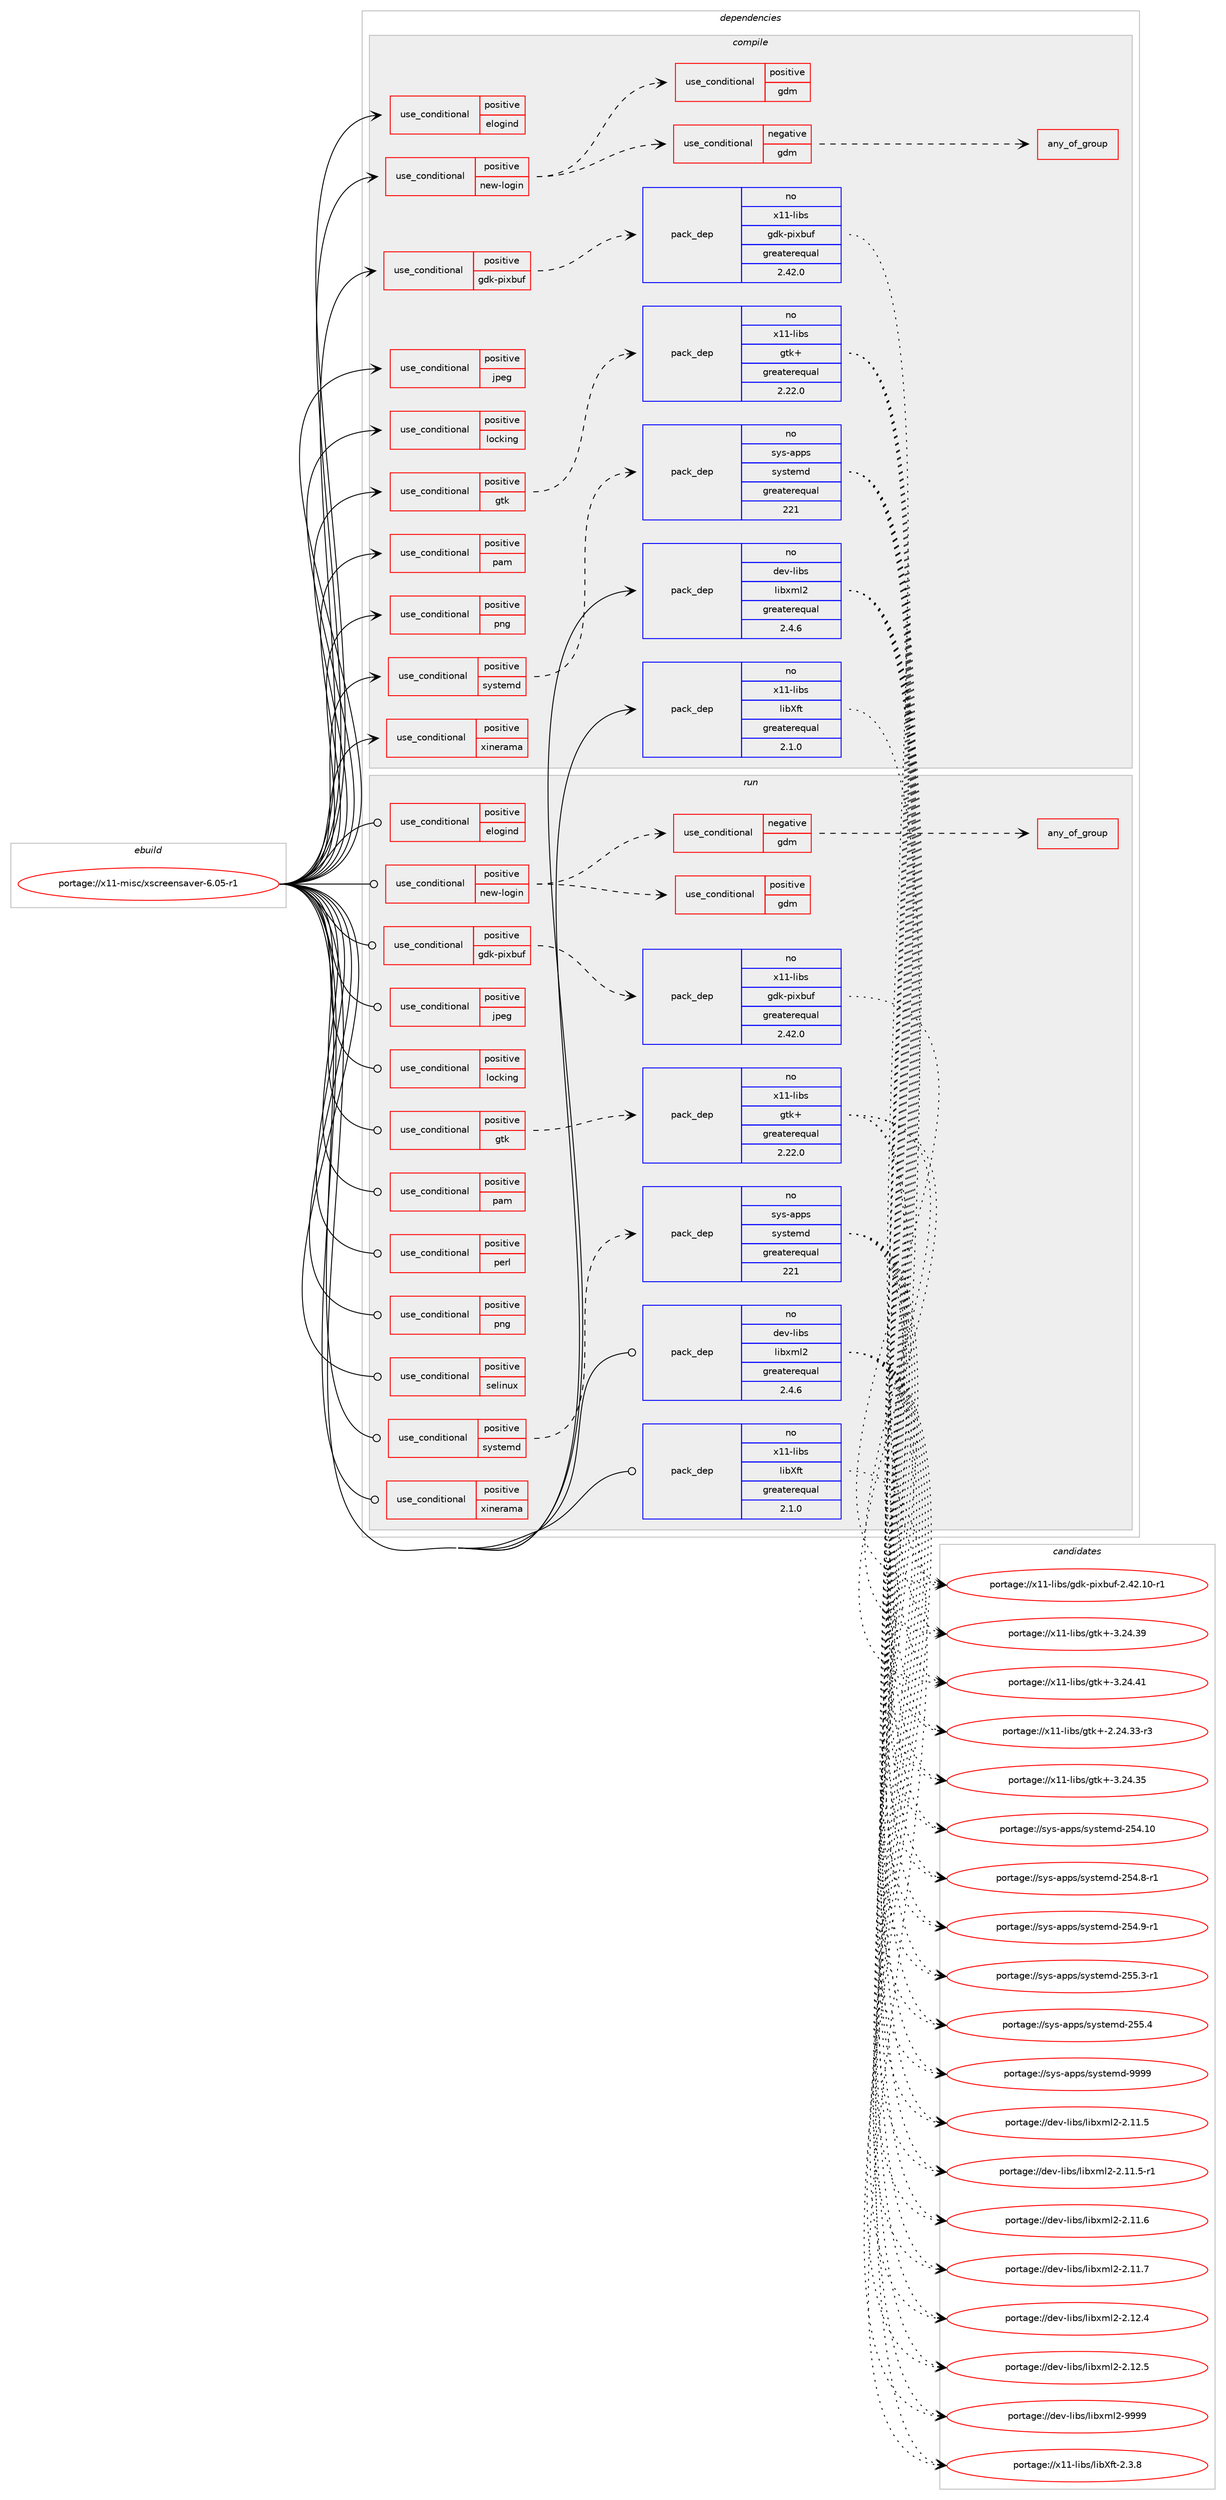digraph prolog {

# *************
# Graph options
# *************

newrank=true;
concentrate=true;
compound=true;
graph [rankdir=LR,fontname=Helvetica,fontsize=10,ranksep=1.5];#, ranksep=2.5, nodesep=0.2];
edge  [arrowhead=vee];
node  [fontname=Helvetica,fontsize=10];

# **********
# The ebuild
# **********

subgraph cluster_leftcol {
color=gray;
rank=same;
label=<<i>ebuild</i>>;
id [label="portage://x11-misc/xscreensaver-6.05-r1", color=red, width=4, href="../x11-misc/xscreensaver-6.05-r1.svg"];
}

# ****************
# The dependencies
# ****************

subgraph cluster_midcol {
color=gray;
label=<<i>dependencies</i>>;
subgraph cluster_compile {
fillcolor="#eeeeee";
style=filled;
label=<<i>compile</i>>;
subgraph cond15877 {
dependency23548 [label=<<TABLE BORDER="0" CELLBORDER="1" CELLSPACING="0" CELLPADDING="4"><TR><TD ROWSPAN="3" CELLPADDING="10">use_conditional</TD></TR><TR><TD>positive</TD></TR><TR><TD>elogind</TD></TR></TABLE>>, shape=none, color=red];
# *** BEGIN UNKNOWN DEPENDENCY TYPE (TODO) ***
# dependency23548 -> package_dependency(portage://x11-misc/xscreensaver-6.05-r1,install,no,sys-auth,elogind,none,[,,],[],[])
# *** END UNKNOWN DEPENDENCY TYPE (TODO) ***

}
id:e -> dependency23548:w [weight=20,style="solid",arrowhead="vee"];
subgraph cond15878 {
dependency23549 [label=<<TABLE BORDER="0" CELLBORDER="1" CELLSPACING="0" CELLPADDING="4"><TR><TD ROWSPAN="3" CELLPADDING="10">use_conditional</TD></TR><TR><TD>positive</TD></TR><TR><TD>gdk-pixbuf</TD></TR></TABLE>>, shape=none, color=red];
# *** BEGIN UNKNOWN DEPENDENCY TYPE (TODO) ***
# dependency23549 -> package_dependency(portage://x11-misc/xscreensaver-6.05-r1,install,no,x11-libs,gdk-pixbuf-xlib,none,[,,],[],[])
# *** END UNKNOWN DEPENDENCY TYPE (TODO) ***

subgraph pack7397 {
dependency23550 [label=<<TABLE BORDER="0" CELLBORDER="1" CELLSPACING="0" CELLPADDING="4" WIDTH="220"><TR><TD ROWSPAN="6" CELLPADDING="30">pack_dep</TD></TR><TR><TD WIDTH="110">no</TD></TR><TR><TD>x11-libs</TD></TR><TR><TD>gdk-pixbuf</TD></TR><TR><TD>greaterequal</TD></TR><TR><TD>2.42.0</TD></TR></TABLE>>, shape=none, color=blue];
}
dependency23549:e -> dependency23550:w [weight=20,style="dashed",arrowhead="vee"];
}
id:e -> dependency23549:w [weight=20,style="solid",arrowhead="vee"];
subgraph cond15879 {
dependency23551 [label=<<TABLE BORDER="0" CELLBORDER="1" CELLSPACING="0" CELLPADDING="4"><TR><TD ROWSPAN="3" CELLPADDING="10">use_conditional</TD></TR><TR><TD>positive</TD></TR><TR><TD>gtk</TD></TR></TABLE>>, shape=none, color=red];
subgraph pack7398 {
dependency23552 [label=<<TABLE BORDER="0" CELLBORDER="1" CELLSPACING="0" CELLPADDING="4" WIDTH="220"><TR><TD ROWSPAN="6" CELLPADDING="30">pack_dep</TD></TR><TR><TD WIDTH="110">no</TD></TR><TR><TD>x11-libs</TD></TR><TR><TD>gtk+</TD></TR><TR><TD>greaterequal</TD></TR><TR><TD>2.22.0</TD></TR></TABLE>>, shape=none, color=blue];
}
dependency23551:e -> dependency23552:w [weight=20,style="dashed",arrowhead="vee"];
}
id:e -> dependency23551:w [weight=20,style="solid",arrowhead="vee"];
subgraph cond15880 {
dependency23553 [label=<<TABLE BORDER="0" CELLBORDER="1" CELLSPACING="0" CELLPADDING="4"><TR><TD ROWSPAN="3" CELLPADDING="10">use_conditional</TD></TR><TR><TD>positive</TD></TR><TR><TD>jpeg</TD></TR></TABLE>>, shape=none, color=red];
# *** BEGIN UNKNOWN DEPENDENCY TYPE (TODO) ***
# dependency23553 -> package_dependency(portage://x11-misc/xscreensaver-6.05-r1,install,no,media-libs,libjpeg-turbo,none,[,,],any_same_slot,[])
# *** END UNKNOWN DEPENDENCY TYPE (TODO) ***

}
id:e -> dependency23553:w [weight=20,style="solid",arrowhead="vee"];
subgraph cond15881 {
dependency23554 [label=<<TABLE BORDER="0" CELLBORDER="1" CELLSPACING="0" CELLPADDING="4"><TR><TD ROWSPAN="3" CELLPADDING="10">use_conditional</TD></TR><TR><TD>positive</TD></TR><TR><TD>locking</TD></TR></TABLE>>, shape=none, color=red];
# *** BEGIN UNKNOWN DEPENDENCY TYPE (TODO) ***
# dependency23554 -> package_dependency(portage://x11-misc/xscreensaver-6.05-r1,install,no,virtual,libcrypt,none,[,,],any_same_slot,[])
# *** END UNKNOWN DEPENDENCY TYPE (TODO) ***

}
id:e -> dependency23554:w [weight=20,style="solid",arrowhead="vee"];
subgraph cond15882 {
dependency23555 [label=<<TABLE BORDER="0" CELLBORDER="1" CELLSPACING="0" CELLPADDING="4"><TR><TD ROWSPAN="3" CELLPADDING="10">use_conditional</TD></TR><TR><TD>positive</TD></TR><TR><TD>new-login</TD></TR></TABLE>>, shape=none, color=red];
subgraph cond15883 {
dependency23556 [label=<<TABLE BORDER="0" CELLBORDER="1" CELLSPACING="0" CELLPADDING="4"><TR><TD ROWSPAN="3" CELLPADDING="10">use_conditional</TD></TR><TR><TD>positive</TD></TR><TR><TD>gdm</TD></TR></TABLE>>, shape=none, color=red];
# *** BEGIN UNKNOWN DEPENDENCY TYPE (TODO) ***
# dependency23556 -> package_dependency(portage://x11-misc/xscreensaver-6.05-r1,install,no,gnome-base,gdm,none,[,,],[],[])
# *** END UNKNOWN DEPENDENCY TYPE (TODO) ***

}
dependency23555:e -> dependency23556:w [weight=20,style="dashed",arrowhead="vee"];
subgraph cond15884 {
dependency23557 [label=<<TABLE BORDER="0" CELLBORDER="1" CELLSPACING="0" CELLPADDING="4"><TR><TD ROWSPAN="3" CELLPADDING="10">use_conditional</TD></TR><TR><TD>negative</TD></TR><TR><TD>gdm</TD></TR></TABLE>>, shape=none, color=red];
subgraph any262 {
dependency23558 [label=<<TABLE BORDER="0" CELLBORDER="1" CELLSPACING="0" CELLPADDING="4"><TR><TD CELLPADDING="10">any_of_group</TD></TR></TABLE>>, shape=none, color=red];# *** BEGIN UNKNOWN DEPENDENCY TYPE (TODO) ***
# dependency23558 -> package_dependency(portage://x11-misc/xscreensaver-6.05-r1,install,no,x11-misc,lightdm,none,[,,],[],[])
# *** END UNKNOWN DEPENDENCY TYPE (TODO) ***

# *** BEGIN UNKNOWN DEPENDENCY TYPE (TODO) ***
# dependency23558 -> package_dependency(portage://x11-misc/xscreensaver-6.05-r1,install,no,lxde-base,lxdm,none,[,,],[],[])
# *** END UNKNOWN DEPENDENCY TYPE (TODO) ***

}
dependency23557:e -> dependency23558:w [weight=20,style="dashed",arrowhead="vee"];
}
dependency23555:e -> dependency23557:w [weight=20,style="dashed",arrowhead="vee"];
}
id:e -> dependency23555:w [weight=20,style="solid",arrowhead="vee"];
subgraph cond15885 {
dependency23559 [label=<<TABLE BORDER="0" CELLBORDER="1" CELLSPACING="0" CELLPADDING="4"><TR><TD ROWSPAN="3" CELLPADDING="10">use_conditional</TD></TR><TR><TD>positive</TD></TR><TR><TD>pam</TD></TR></TABLE>>, shape=none, color=red];
# *** BEGIN UNKNOWN DEPENDENCY TYPE (TODO) ***
# dependency23559 -> package_dependency(portage://x11-misc/xscreensaver-6.05-r1,install,no,sys-libs,pam,none,[,,],[],[])
# *** END UNKNOWN DEPENDENCY TYPE (TODO) ***

}
id:e -> dependency23559:w [weight=20,style="solid",arrowhead="vee"];
subgraph cond15886 {
dependency23560 [label=<<TABLE BORDER="0" CELLBORDER="1" CELLSPACING="0" CELLPADDING="4"><TR><TD ROWSPAN="3" CELLPADDING="10">use_conditional</TD></TR><TR><TD>positive</TD></TR><TR><TD>png</TD></TR></TABLE>>, shape=none, color=red];
# *** BEGIN UNKNOWN DEPENDENCY TYPE (TODO) ***
# dependency23560 -> package_dependency(portage://x11-misc/xscreensaver-6.05-r1,install,no,media-libs,libpng,none,[,,],any_same_slot,[])
# *** END UNKNOWN DEPENDENCY TYPE (TODO) ***

}
id:e -> dependency23560:w [weight=20,style="solid",arrowhead="vee"];
subgraph cond15887 {
dependency23561 [label=<<TABLE BORDER="0" CELLBORDER="1" CELLSPACING="0" CELLPADDING="4"><TR><TD ROWSPAN="3" CELLPADDING="10">use_conditional</TD></TR><TR><TD>positive</TD></TR><TR><TD>systemd</TD></TR></TABLE>>, shape=none, color=red];
subgraph pack7399 {
dependency23562 [label=<<TABLE BORDER="0" CELLBORDER="1" CELLSPACING="0" CELLPADDING="4" WIDTH="220"><TR><TD ROWSPAN="6" CELLPADDING="30">pack_dep</TD></TR><TR><TD WIDTH="110">no</TD></TR><TR><TD>sys-apps</TD></TR><TR><TD>systemd</TD></TR><TR><TD>greaterequal</TD></TR><TR><TD>221</TD></TR></TABLE>>, shape=none, color=blue];
}
dependency23561:e -> dependency23562:w [weight=20,style="dashed",arrowhead="vee"];
}
id:e -> dependency23561:w [weight=20,style="solid",arrowhead="vee"];
subgraph cond15888 {
dependency23563 [label=<<TABLE BORDER="0" CELLBORDER="1" CELLSPACING="0" CELLPADDING="4"><TR><TD ROWSPAN="3" CELLPADDING="10">use_conditional</TD></TR><TR><TD>positive</TD></TR><TR><TD>xinerama</TD></TR></TABLE>>, shape=none, color=red];
# *** BEGIN UNKNOWN DEPENDENCY TYPE (TODO) ***
# dependency23563 -> package_dependency(portage://x11-misc/xscreensaver-6.05-r1,install,no,x11-libs,libXinerama,none,[,,],[],[])
# *** END UNKNOWN DEPENDENCY TYPE (TODO) ***

}
id:e -> dependency23563:w [weight=20,style="solid",arrowhead="vee"];
subgraph pack7400 {
dependency23564 [label=<<TABLE BORDER="0" CELLBORDER="1" CELLSPACING="0" CELLPADDING="4" WIDTH="220"><TR><TD ROWSPAN="6" CELLPADDING="30">pack_dep</TD></TR><TR><TD WIDTH="110">no</TD></TR><TR><TD>dev-libs</TD></TR><TR><TD>libxml2</TD></TR><TR><TD>greaterequal</TD></TR><TR><TD>2.4.6</TD></TR></TABLE>>, shape=none, color=blue];
}
id:e -> dependency23564:w [weight=20,style="solid",arrowhead="vee"];
# *** BEGIN UNKNOWN DEPENDENCY TYPE (TODO) ***
# id -> package_dependency(portage://x11-misc/xscreensaver-6.05-r1,install,no,virtual,glu,none,[,,],[],[])
# *** END UNKNOWN DEPENDENCY TYPE (TODO) ***

# *** BEGIN UNKNOWN DEPENDENCY TYPE (TODO) ***
# id -> package_dependency(portage://x11-misc/xscreensaver-6.05-r1,install,no,virtual,opengl,none,[,,],[],[])
# *** END UNKNOWN DEPENDENCY TYPE (TODO) ***

# *** BEGIN UNKNOWN DEPENDENCY TYPE (TODO) ***
# id -> package_dependency(portage://x11-misc/xscreensaver-6.05-r1,install,no,x11-apps,appres,none,[,,],[],[])
# *** END UNKNOWN DEPENDENCY TYPE (TODO) ***

# *** BEGIN UNKNOWN DEPENDENCY TYPE (TODO) ***
# id -> package_dependency(portage://x11-misc/xscreensaver-6.05-r1,install,no,x11-apps,xwininfo,none,[,,],[],[])
# *** END UNKNOWN DEPENDENCY TYPE (TODO) ***

# *** BEGIN UNKNOWN DEPENDENCY TYPE (TODO) ***
# id -> package_dependency(portage://x11-misc/xscreensaver-6.05-r1,install,no,x11-base,xorg-proto,none,[,,],[],[])
# *** END UNKNOWN DEPENDENCY TYPE (TODO) ***

# *** BEGIN UNKNOWN DEPENDENCY TYPE (TODO) ***
# id -> package_dependency(portage://x11-misc/xscreensaver-6.05-r1,install,no,x11-libs,libX11,none,[,,],[],[])
# *** END UNKNOWN DEPENDENCY TYPE (TODO) ***

# *** BEGIN UNKNOWN DEPENDENCY TYPE (TODO) ***
# id -> package_dependency(portage://x11-misc/xscreensaver-6.05-r1,install,no,x11-libs,libXext,none,[,,],[],[])
# *** END UNKNOWN DEPENDENCY TYPE (TODO) ***

subgraph pack7401 {
dependency23565 [label=<<TABLE BORDER="0" CELLBORDER="1" CELLSPACING="0" CELLPADDING="4" WIDTH="220"><TR><TD ROWSPAN="6" CELLPADDING="30">pack_dep</TD></TR><TR><TD WIDTH="110">no</TD></TR><TR><TD>x11-libs</TD></TR><TR><TD>libXft</TD></TR><TR><TD>greaterequal</TD></TR><TR><TD>2.1.0</TD></TR></TABLE>>, shape=none, color=blue];
}
id:e -> dependency23565:w [weight=20,style="solid",arrowhead="vee"];
# *** BEGIN UNKNOWN DEPENDENCY TYPE (TODO) ***
# id -> package_dependency(portage://x11-misc/xscreensaver-6.05-r1,install,no,x11-libs,libXi,none,[,,],[],[])
# *** END UNKNOWN DEPENDENCY TYPE (TODO) ***

# *** BEGIN UNKNOWN DEPENDENCY TYPE (TODO) ***
# id -> package_dependency(portage://x11-misc/xscreensaver-6.05-r1,install,no,x11-libs,libXrandr,none,[,,],[],[])
# *** END UNKNOWN DEPENDENCY TYPE (TODO) ***

# *** BEGIN UNKNOWN DEPENDENCY TYPE (TODO) ***
# id -> package_dependency(portage://x11-misc/xscreensaver-6.05-r1,install,no,x11-libs,libXt,none,[,,],[],[])
# *** END UNKNOWN DEPENDENCY TYPE (TODO) ***

# *** BEGIN UNKNOWN DEPENDENCY TYPE (TODO) ***
# id -> package_dependency(portage://x11-misc/xscreensaver-6.05-r1,install,no,x11-libs,libXxf86vm,none,[,,],[],[])
# *** END UNKNOWN DEPENDENCY TYPE (TODO) ***

}
subgraph cluster_compileandrun {
fillcolor="#eeeeee";
style=filled;
label=<<i>compile and run</i>>;
}
subgraph cluster_run {
fillcolor="#eeeeee";
style=filled;
label=<<i>run</i>>;
subgraph cond15889 {
dependency23566 [label=<<TABLE BORDER="0" CELLBORDER="1" CELLSPACING="0" CELLPADDING="4"><TR><TD ROWSPAN="3" CELLPADDING="10">use_conditional</TD></TR><TR><TD>positive</TD></TR><TR><TD>elogind</TD></TR></TABLE>>, shape=none, color=red];
# *** BEGIN UNKNOWN DEPENDENCY TYPE (TODO) ***
# dependency23566 -> package_dependency(portage://x11-misc/xscreensaver-6.05-r1,run,no,sys-auth,elogind,none,[,,],[],[])
# *** END UNKNOWN DEPENDENCY TYPE (TODO) ***

}
id:e -> dependency23566:w [weight=20,style="solid",arrowhead="odot"];
subgraph cond15890 {
dependency23567 [label=<<TABLE BORDER="0" CELLBORDER="1" CELLSPACING="0" CELLPADDING="4"><TR><TD ROWSPAN="3" CELLPADDING="10">use_conditional</TD></TR><TR><TD>positive</TD></TR><TR><TD>gdk-pixbuf</TD></TR></TABLE>>, shape=none, color=red];
# *** BEGIN UNKNOWN DEPENDENCY TYPE (TODO) ***
# dependency23567 -> package_dependency(portage://x11-misc/xscreensaver-6.05-r1,run,no,x11-libs,gdk-pixbuf-xlib,none,[,,],[],[])
# *** END UNKNOWN DEPENDENCY TYPE (TODO) ***

subgraph pack7402 {
dependency23568 [label=<<TABLE BORDER="0" CELLBORDER="1" CELLSPACING="0" CELLPADDING="4" WIDTH="220"><TR><TD ROWSPAN="6" CELLPADDING="30">pack_dep</TD></TR><TR><TD WIDTH="110">no</TD></TR><TR><TD>x11-libs</TD></TR><TR><TD>gdk-pixbuf</TD></TR><TR><TD>greaterequal</TD></TR><TR><TD>2.42.0</TD></TR></TABLE>>, shape=none, color=blue];
}
dependency23567:e -> dependency23568:w [weight=20,style="dashed",arrowhead="vee"];
}
id:e -> dependency23567:w [weight=20,style="solid",arrowhead="odot"];
subgraph cond15891 {
dependency23569 [label=<<TABLE BORDER="0" CELLBORDER="1" CELLSPACING="0" CELLPADDING="4"><TR><TD ROWSPAN="3" CELLPADDING="10">use_conditional</TD></TR><TR><TD>positive</TD></TR><TR><TD>gtk</TD></TR></TABLE>>, shape=none, color=red];
subgraph pack7403 {
dependency23570 [label=<<TABLE BORDER="0" CELLBORDER="1" CELLSPACING="0" CELLPADDING="4" WIDTH="220"><TR><TD ROWSPAN="6" CELLPADDING="30">pack_dep</TD></TR><TR><TD WIDTH="110">no</TD></TR><TR><TD>x11-libs</TD></TR><TR><TD>gtk+</TD></TR><TR><TD>greaterequal</TD></TR><TR><TD>2.22.0</TD></TR></TABLE>>, shape=none, color=blue];
}
dependency23569:e -> dependency23570:w [weight=20,style="dashed",arrowhead="vee"];
}
id:e -> dependency23569:w [weight=20,style="solid",arrowhead="odot"];
subgraph cond15892 {
dependency23571 [label=<<TABLE BORDER="0" CELLBORDER="1" CELLSPACING="0" CELLPADDING="4"><TR><TD ROWSPAN="3" CELLPADDING="10">use_conditional</TD></TR><TR><TD>positive</TD></TR><TR><TD>jpeg</TD></TR></TABLE>>, shape=none, color=red];
# *** BEGIN UNKNOWN DEPENDENCY TYPE (TODO) ***
# dependency23571 -> package_dependency(portage://x11-misc/xscreensaver-6.05-r1,run,no,media-libs,libjpeg-turbo,none,[,,],any_same_slot,[])
# *** END UNKNOWN DEPENDENCY TYPE (TODO) ***

}
id:e -> dependency23571:w [weight=20,style="solid",arrowhead="odot"];
subgraph cond15893 {
dependency23572 [label=<<TABLE BORDER="0" CELLBORDER="1" CELLSPACING="0" CELLPADDING="4"><TR><TD ROWSPAN="3" CELLPADDING="10">use_conditional</TD></TR><TR><TD>positive</TD></TR><TR><TD>locking</TD></TR></TABLE>>, shape=none, color=red];
# *** BEGIN UNKNOWN DEPENDENCY TYPE (TODO) ***
# dependency23572 -> package_dependency(portage://x11-misc/xscreensaver-6.05-r1,run,no,virtual,libcrypt,none,[,,],any_same_slot,[])
# *** END UNKNOWN DEPENDENCY TYPE (TODO) ***

}
id:e -> dependency23572:w [weight=20,style="solid",arrowhead="odot"];
subgraph cond15894 {
dependency23573 [label=<<TABLE BORDER="0" CELLBORDER="1" CELLSPACING="0" CELLPADDING="4"><TR><TD ROWSPAN="3" CELLPADDING="10">use_conditional</TD></TR><TR><TD>positive</TD></TR><TR><TD>new-login</TD></TR></TABLE>>, shape=none, color=red];
subgraph cond15895 {
dependency23574 [label=<<TABLE BORDER="0" CELLBORDER="1" CELLSPACING="0" CELLPADDING="4"><TR><TD ROWSPAN="3" CELLPADDING="10">use_conditional</TD></TR><TR><TD>positive</TD></TR><TR><TD>gdm</TD></TR></TABLE>>, shape=none, color=red];
# *** BEGIN UNKNOWN DEPENDENCY TYPE (TODO) ***
# dependency23574 -> package_dependency(portage://x11-misc/xscreensaver-6.05-r1,run,no,gnome-base,gdm,none,[,,],[],[])
# *** END UNKNOWN DEPENDENCY TYPE (TODO) ***

}
dependency23573:e -> dependency23574:w [weight=20,style="dashed",arrowhead="vee"];
subgraph cond15896 {
dependency23575 [label=<<TABLE BORDER="0" CELLBORDER="1" CELLSPACING="0" CELLPADDING="4"><TR><TD ROWSPAN="3" CELLPADDING="10">use_conditional</TD></TR><TR><TD>negative</TD></TR><TR><TD>gdm</TD></TR></TABLE>>, shape=none, color=red];
subgraph any263 {
dependency23576 [label=<<TABLE BORDER="0" CELLBORDER="1" CELLSPACING="0" CELLPADDING="4"><TR><TD CELLPADDING="10">any_of_group</TD></TR></TABLE>>, shape=none, color=red];# *** BEGIN UNKNOWN DEPENDENCY TYPE (TODO) ***
# dependency23576 -> package_dependency(portage://x11-misc/xscreensaver-6.05-r1,run,no,x11-misc,lightdm,none,[,,],[],[])
# *** END UNKNOWN DEPENDENCY TYPE (TODO) ***

# *** BEGIN UNKNOWN DEPENDENCY TYPE (TODO) ***
# dependency23576 -> package_dependency(portage://x11-misc/xscreensaver-6.05-r1,run,no,lxde-base,lxdm,none,[,,],[],[])
# *** END UNKNOWN DEPENDENCY TYPE (TODO) ***

}
dependency23575:e -> dependency23576:w [weight=20,style="dashed",arrowhead="vee"];
}
dependency23573:e -> dependency23575:w [weight=20,style="dashed",arrowhead="vee"];
}
id:e -> dependency23573:w [weight=20,style="solid",arrowhead="odot"];
subgraph cond15897 {
dependency23577 [label=<<TABLE BORDER="0" CELLBORDER="1" CELLSPACING="0" CELLPADDING="4"><TR><TD ROWSPAN="3" CELLPADDING="10">use_conditional</TD></TR><TR><TD>positive</TD></TR><TR><TD>pam</TD></TR></TABLE>>, shape=none, color=red];
# *** BEGIN UNKNOWN DEPENDENCY TYPE (TODO) ***
# dependency23577 -> package_dependency(portage://x11-misc/xscreensaver-6.05-r1,run,no,sys-libs,pam,none,[,,],[],[])
# *** END UNKNOWN DEPENDENCY TYPE (TODO) ***

}
id:e -> dependency23577:w [weight=20,style="solid",arrowhead="odot"];
subgraph cond15898 {
dependency23578 [label=<<TABLE BORDER="0" CELLBORDER="1" CELLSPACING="0" CELLPADDING="4"><TR><TD ROWSPAN="3" CELLPADDING="10">use_conditional</TD></TR><TR><TD>positive</TD></TR><TR><TD>perl</TD></TR></TABLE>>, shape=none, color=red];
# *** BEGIN UNKNOWN DEPENDENCY TYPE (TODO) ***
# dependency23578 -> package_dependency(portage://x11-misc/xscreensaver-6.05-r1,run,no,dev-lang,perl,none,[,,],[],[])
# *** END UNKNOWN DEPENDENCY TYPE (TODO) ***

# *** BEGIN UNKNOWN DEPENDENCY TYPE (TODO) ***
# dependency23578 -> package_dependency(portage://x11-misc/xscreensaver-6.05-r1,run,no,dev-perl,libwww-perl,none,[,,],[],[])
# *** END UNKNOWN DEPENDENCY TYPE (TODO) ***

# *** BEGIN UNKNOWN DEPENDENCY TYPE (TODO) ***
# dependency23578 -> package_dependency(portage://x11-misc/xscreensaver-6.05-r1,run,no,virtual,perl-Digest-MD5,none,[,,],[],[])
# *** END UNKNOWN DEPENDENCY TYPE (TODO) ***

}
id:e -> dependency23578:w [weight=20,style="solid",arrowhead="odot"];
subgraph cond15899 {
dependency23579 [label=<<TABLE BORDER="0" CELLBORDER="1" CELLSPACING="0" CELLPADDING="4"><TR><TD ROWSPAN="3" CELLPADDING="10">use_conditional</TD></TR><TR><TD>positive</TD></TR><TR><TD>png</TD></TR></TABLE>>, shape=none, color=red];
# *** BEGIN UNKNOWN DEPENDENCY TYPE (TODO) ***
# dependency23579 -> package_dependency(portage://x11-misc/xscreensaver-6.05-r1,run,no,media-libs,libpng,none,[,,],any_same_slot,[])
# *** END UNKNOWN DEPENDENCY TYPE (TODO) ***

}
id:e -> dependency23579:w [weight=20,style="solid",arrowhead="odot"];
subgraph cond15900 {
dependency23580 [label=<<TABLE BORDER="0" CELLBORDER="1" CELLSPACING="0" CELLPADDING="4"><TR><TD ROWSPAN="3" CELLPADDING="10">use_conditional</TD></TR><TR><TD>positive</TD></TR><TR><TD>selinux</TD></TR></TABLE>>, shape=none, color=red];
# *** BEGIN UNKNOWN DEPENDENCY TYPE (TODO) ***
# dependency23580 -> package_dependency(portage://x11-misc/xscreensaver-6.05-r1,run,no,sec-policy,selinux-xscreensaver,none,[,,],[],[])
# *** END UNKNOWN DEPENDENCY TYPE (TODO) ***

}
id:e -> dependency23580:w [weight=20,style="solid",arrowhead="odot"];
subgraph cond15901 {
dependency23581 [label=<<TABLE BORDER="0" CELLBORDER="1" CELLSPACING="0" CELLPADDING="4"><TR><TD ROWSPAN="3" CELLPADDING="10">use_conditional</TD></TR><TR><TD>positive</TD></TR><TR><TD>systemd</TD></TR></TABLE>>, shape=none, color=red];
subgraph pack7404 {
dependency23582 [label=<<TABLE BORDER="0" CELLBORDER="1" CELLSPACING="0" CELLPADDING="4" WIDTH="220"><TR><TD ROWSPAN="6" CELLPADDING="30">pack_dep</TD></TR><TR><TD WIDTH="110">no</TD></TR><TR><TD>sys-apps</TD></TR><TR><TD>systemd</TD></TR><TR><TD>greaterequal</TD></TR><TR><TD>221</TD></TR></TABLE>>, shape=none, color=blue];
}
dependency23581:e -> dependency23582:w [weight=20,style="dashed",arrowhead="vee"];
}
id:e -> dependency23581:w [weight=20,style="solid",arrowhead="odot"];
subgraph cond15902 {
dependency23583 [label=<<TABLE BORDER="0" CELLBORDER="1" CELLSPACING="0" CELLPADDING="4"><TR><TD ROWSPAN="3" CELLPADDING="10">use_conditional</TD></TR><TR><TD>positive</TD></TR><TR><TD>xinerama</TD></TR></TABLE>>, shape=none, color=red];
# *** BEGIN UNKNOWN DEPENDENCY TYPE (TODO) ***
# dependency23583 -> package_dependency(portage://x11-misc/xscreensaver-6.05-r1,run,no,x11-libs,libXinerama,none,[,,],[],[])
# *** END UNKNOWN DEPENDENCY TYPE (TODO) ***

}
id:e -> dependency23583:w [weight=20,style="solid",arrowhead="odot"];
subgraph pack7405 {
dependency23584 [label=<<TABLE BORDER="0" CELLBORDER="1" CELLSPACING="0" CELLPADDING="4" WIDTH="220"><TR><TD ROWSPAN="6" CELLPADDING="30">pack_dep</TD></TR><TR><TD WIDTH="110">no</TD></TR><TR><TD>dev-libs</TD></TR><TR><TD>libxml2</TD></TR><TR><TD>greaterequal</TD></TR><TR><TD>2.4.6</TD></TR></TABLE>>, shape=none, color=blue];
}
id:e -> dependency23584:w [weight=20,style="solid",arrowhead="odot"];
# *** BEGIN UNKNOWN DEPENDENCY TYPE (TODO) ***
# id -> package_dependency(portage://x11-misc/xscreensaver-6.05-r1,run,no,media-gfx,fbida,none,[,,],[],[])
# *** END UNKNOWN DEPENDENCY TYPE (TODO) ***

# *** BEGIN UNKNOWN DEPENDENCY TYPE (TODO) ***
# id -> package_dependency(portage://x11-misc/xscreensaver-6.05-r1,run,no,virtual,glu,none,[,,],[],[])
# *** END UNKNOWN DEPENDENCY TYPE (TODO) ***

# *** BEGIN UNKNOWN DEPENDENCY TYPE (TODO) ***
# id -> package_dependency(portage://x11-misc/xscreensaver-6.05-r1,run,no,virtual,opengl,none,[,,],[],[])
# *** END UNKNOWN DEPENDENCY TYPE (TODO) ***

# *** BEGIN UNKNOWN DEPENDENCY TYPE (TODO) ***
# id -> package_dependency(portage://x11-misc/xscreensaver-6.05-r1,run,no,x11-apps,appres,none,[,,],[],[])
# *** END UNKNOWN DEPENDENCY TYPE (TODO) ***

# *** BEGIN UNKNOWN DEPENDENCY TYPE (TODO) ***
# id -> package_dependency(portage://x11-misc/xscreensaver-6.05-r1,run,no,x11-apps,xwininfo,none,[,,],[],[])
# *** END UNKNOWN DEPENDENCY TYPE (TODO) ***

# *** BEGIN UNKNOWN DEPENDENCY TYPE (TODO) ***
# id -> package_dependency(portage://x11-misc/xscreensaver-6.05-r1,run,no,x11-libs,libX11,none,[,,],[],[])
# *** END UNKNOWN DEPENDENCY TYPE (TODO) ***

# *** BEGIN UNKNOWN DEPENDENCY TYPE (TODO) ***
# id -> package_dependency(portage://x11-misc/xscreensaver-6.05-r1,run,no,x11-libs,libXext,none,[,,],[],[])
# *** END UNKNOWN DEPENDENCY TYPE (TODO) ***

subgraph pack7406 {
dependency23585 [label=<<TABLE BORDER="0" CELLBORDER="1" CELLSPACING="0" CELLPADDING="4" WIDTH="220"><TR><TD ROWSPAN="6" CELLPADDING="30">pack_dep</TD></TR><TR><TD WIDTH="110">no</TD></TR><TR><TD>x11-libs</TD></TR><TR><TD>libXft</TD></TR><TR><TD>greaterequal</TD></TR><TR><TD>2.1.0</TD></TR></TABLE>>, shape=none, color=blue];
}
id:e -> dependency23585:w [weight=20,style="solid",arrowhead="odot"];
# *** BEGIN UNKNOWN DEPENDENCY TYPE (TODO) ***
# id -> package_dependency(portage://x11-misc/xscreensaver-6.05-r1,run,no,x11-libs,libXi,none,[,,],[],[])
# *** END UNKNOWN DEPENDENCY TYPE (TODO) ***

# *** BEGIN UNKNOWN DEPENDENCY TYPE (TODO) ***
# id -> package_dependency(portage://x11-misc/xscreensaver-6.05-r1,run,no,x11-libs,libXrandr,none,[,,],[],[])
# *** END UNKNOWN DEPENDENCY TYPE (TODO) ***

# *** BEGIN UNKNOWN DEPENDENCY TYPE (TODO) ***
# id -> package_dependency(portage://x11-misc/xscreensaver-6.05-r1,run,no,x11-libs,libXt,none,[,,],[],[])
# *** END UNKNOWN DEPENDENCY TYPE (TODO) ***

# *** BEGIN UNKNOWN DEPENDENCY TYPE (TODO) ***
# id -> package_dependency(portage://x11-misc/xscreensaver-6.05-r1,run,no,x11-libs,libXxf86vm,none,[,,],[],[])
# *** END UNKNOWN DEPENDENCY TYPE (TODO) ***

}
}

# **************
# The candidates
# **************

subgraph cluster_choices {
rank=same;
color=gray;
label=<<i>candidates</i>>;

subgraph choice7397 {
color=black;
nodesep=1;
choice1204949451081059811547103100107451121051209811710245504652504649484511449 [label="portage://x11-libs/gdk-pixbuf-2.42.10-r1", color=red, width=4,href="../x11-libs/gdk-pixbuf-2.42.10-r1.svg"];
dependency23550:e -> choice1204949451081059811547103100107451121051209811710245504652504649484511449:w [style=dotted,weight="100"];
}
subgraph choice7398 {
color=black;
nodesep=1;
choice12049494510810598115471031161074345504650524651514511451 [label="portage://x11-libs/gtk+-2.24.33-r3", color=red, width=4,href="../x11-libs/gtk+-2.24.33-r3.svg"];
choice1204949451081059811547103116107434551465052465153 [label="portage://x11-libs/gtk+-3.24.35", color=red, width=4,href="../x11-libs/gtk+-3.24.35.svg"];
choice1204949451081059811547103116107434551465052465157 [label="portage://x11-libs/gtk+-3.24.39", color=red, width=4,href="../x11-libs/gtk+-3.24.39.svg"];
choice1204949451081059811547103116107434551465052465249 [label="portage://x11-libs/gtk+-3.24.41", color=red, width=4,href="../x11-libs/gtk+-3.24.41.svg"];
dependency23552:e -> choice12049494510810598115471031161074345504650524651514511451:w [style=dotted,weight="100"];
dependency23552:e -> choice1204949451081059811547103116107434551465052465153:w [style=dotted,weight="100"];
dependency23552:e -> choice1204949451081059811547103116107434551465052465157:w [style=dotted,weight="100"];
dependency23552:e -> choice1204949451081059811547103116107434551465052465249:w [style=dotted,weight="100"];
}
subgraph choice7399 {
color=black;
nodesep=1;
choice11512111545971121121154711512111511610110910045505352464948 [label="portage://sys-apps/systemd-254.10", color=red, width=4,href="../sys-apps/systemd-254.10.svg"];
choice1151211154597112112115471151211151161011091004550535246564511449 [label="portage://sys-apps/systemd-254.8-r1", color=red, width=4,href="../sys-apps/systemd-254.8-r1.svg"];
choice1151211154597112112115471151211151161011091004550535246574511449 [label="portage://sys-apps/systemd-254.9-r1", color=red, width=4,href="../sys-apps/systemd-254.9-r1.svg"];
choice1151211154597112112115471151211151161011091004550535346514511449 [label="portage://sys-apps/systemd-255.3-r1", color=red, width=4,href="../sys-apps/systemd-255.3-r1.svg"];
choice115121115459711211211547115121115116101109100455053534652 [label="portage://sys-apps/systemd-255.4", color=red, width=4,href="../sys-apps/systemd-255.4.svg"];
choice1151211154597112112115471151211151161011091004557575757 [label="portage://sys-apps/systemd-9999", color=red, width=4,href="../sys-apps/systemd-9999.svg"];
dependency23562:e -> choice11512111545971121121154711512111511610110910045505352464948:w [style=dotted,weight="100"];
dependency23562:e -> choice1151211154597112112115471151211151161011091004550535246564511449:w [style=dotted,weight="100"];
dependency23562:e -> choice1151211154597112112115471151211151161011091004550535246574511449:w [style=dotted,weight="100"];
dependency23562:e -> choice1151211154597112112115471151211151161011091004550535346514511449:w [style=dotted,weight="100"];
dependency23562:e -> choice115121115459711211211547115121115116101109100455053534652:w [style=dotted,weight="100"];
dependency23562:e -> choice1151211154597112112115471151211151161011091004557575757:w [style=dotted,weight="100"];
}
subgraph choice7400 {
color=black;
nodesep=1;
choice100101118451081059811547108105981201091085045504649494653 [label="portage://dev-libs/libxml2-2.11.5", color=red, width=4,href="../dev-libs/libxml2-2.11.5.svg"];
choice1001011184510810598115471081059812010910850455046494946534511449 [label="portage://dev-libs/libxml2-2.11.5-r1", color=red, width=4,href="../dev-libs/libxml2-2.11.5-r1.svg"];
choice100101118451081059811547108105981201091085045504649494654 [label="portage://dev-libs/libxml2-2.11.6", color=red, width=4,href="../dev-libs/libxml2-2.11.6.svg"];
choice100101118451081059811547108105981201091085045504649494655 [label="portage://dev-libs/libxml2-2.11.7", color=red, width=4,href="../dev-libs/libxml2-2.11.7.svg"];
choice100101118451081059811547108105981201091085045504649504652 [label="portage://dev-libs/libxml2-2.12.4", color=red, width=4,href="../dev-libs/libxml2-2.12.4.svg"];
choice100101118451081059811547108105981201091085045504649504653 [label="portage://dev-libs/libxml2-2.12.5", color=red, width=4,href="../dev-libs/libxml2-2.12.5.svg"];
choice10010111845108105981154710810598120109108504557575757 [label="portage://dev-libs/libxml2-9999", color=red, width=4,href="../dev-libs/libxml2-9999.svg"];
dependency23564:e -> choice100101118451081059811547108105981201091085045504649494653:w [style=dotted,weight="100"];
dependency23564:e -> choice1001011184510810598115471081059812010910850455046494946534511449:w [style=dotted,weight="100"];
dependency23564:e -> choice100101118451081059811547108105981201091085045504649494654:w [style=dotted,weight="100"];
dependency23564:e -> choice100101118451081059811547108105981201091085045504649494655:w [style=dotted,weight="100"];
dependency23564:e -> choice100101118451081059811547108105981201091085045504649504652:w [style=dotted,weight="100"];
dependency23564:e -> choice100101118451081059811547108105981201091085045504649504653:w [style=dotted,weight="100"];
dependency23564:e -> choice10010111845108105981154710810598120109108504557575757:w [style=dotted,weight="100"];
}
subgraph choice7401 {
color=black;
nodesep=1;
choice12049494510810598115471081059888102116455046514656 [label="portage://x11-libs/libXft-2.3.8", color=red, width=4,href="../x11-libs/libXft-2.3.8.svg"];
dependency23565:e -> choice12049494510810598115471081059888102116455046514656:w [style=dotted,weight="100"];
}
subgraph choice7402 {
color=black;
nodesep=1;
choice1204949451081059811547103100107451121051209811710245504652504649484511449 [label="portage://x11-libs/gdk-pixbuf-2.42.10-r1", color=red, width=4,href="../x11-libs/gdk-pixbuf-2.42.10-r1.svg"];
dependency23568:e -> choice1204949451081059811547103100107451121051209811710245504652504649484511449:w [style=dotted,weight="100"];
}
subgraph choice7403 {
color=black;
nodesep=1;
choice12049494510810598115471031161074345504650524651514511451 [label="portage://x11-libs/gtk+-2.24.33-r3", color=red, width=4,href="../x11-libs/gtk+-2.24.33-r3.svg"];
choice1204949451081059811547103116107434551465052465153 [label="portage://x11-libs/gtk+-3.24.35", color=red, width=4,href="../x11-libs/gtk+-3.24.35.svg"];
choice1204949451081059811547103116107434551465052465157 [label="portage://x11-libs/gtk+-3.24.39", color=red, width=4,href="../x11-libs/gtk+-3.24.39.svg"];
choice1204949451081059811547103116107434551465052465249 [label="portage://x11-libs/gtk+-3.24.41", color=red, width=4,href="../x11-libs/gtk+-3.24.41.svg"];
dependency23570:e -> choice12049494510810598115471031161074345504650524651514511451:w [style=dotted,weight="100"];
dependency23570:e -> choice1204949451081059811547103116107434551465052465153:w [style=dotted,weight="100"];
dependency23570:e -> choice1204949451081059811547103116107434551465052465157:w [style=dotted,weight="100"];
dependency23570:e -> choice1204949451081059811547103116107434551465052465249:w [style=dotted,weight="100"];
}
subgraph choice7404 {
color=black;
nodesep=1;
choice11512111545971121121154711512111511610110910045505352464948 [label="portage://sys-apps/systemd-254.10", color=red, width=4,href="../sys-apps/systemd-254.10.svg"];
choice1151211154597112112115471151211151161011091004550535246564511449 [label="portage://sys-apps/systemd-254.8-r1", color=red, width=4,href="../sys-apps/systemd-254.8-r1.svg"];
choice1151211154597112112115471151211151161011091004550535246574511449 [label="portage://sys-apps/systemd-254.9-r1", color=red, width=4,href="../sys-apps/systemd-254.9-r1.svg"];
choice1151211154597112112115471151211151161011091004550535346514511449 [label="portage://sys-apps/systemd-255.3-r1", color=red, width=4,href="../sys-apps/systemd-255.3-r1.svg"];
choice115121115459711211211547115121115116101109100455053534652 [label="portage://sys-apps/systemd-255.4", color=red, width=4,href="../sys-apps/systemd-255.4.svg"];
choice1151211154597112112115471151211151161011091004557575757 [label="portage://sys-apps/systemd-9999", color=red, width=4,href="../sys-apps/systemd-9999.svg"];
dependency23582:e -> choice11512111545971121121154711512111511610110910045505352464948:w [style=dotted,weight="100"];
dependency23582:e -> choice1151211154597112112115471151211151161011091004550535246564511449:w [style=dotted,weight="100"];
dependency23582:e -> choice1151211154597112112115471151211151161011091004550535246574511449:w [style=dotted,weight="100"];
dependency23582:e -> choice1151211154597112112115471151211151161011091004550535346514511449:w [style=dotted,weight="100"];
dependency23582:e -> choice115121115459711211211547115121115116101109100455053534652:w [style=dotted,weight="100"];
dependency23582:e -> choice1151211154597112112115471151211151161011091004557575757:w [style=dotted,weight="100"];
}
subgraph choice7405 {
color=black;
nodesep=1;
choice100101118451081059811547108105981201091085045504649494653 [label="portage://dev-libs/libxml2-2.11.5", color=red, width=4,href="../dev-libs/libxml2-2.11.5.svg"];
choice1001011184510810598115471081059812010910850455046494946534511449 [label="portage://dev-libs/libxml2-2.11.5-r1", color=red, width=4,href="../dev-libs/libxml2-2.11.5-r1.svg"];
choice100101118451081059811547108105981201091085045504649494654 [label="portage://dev-libs/libxml2-2.11.6", color=red, width=4,href="../dev-libs/libxml2-2.11.6.svg"];
choice100101118451081059811547108105981201091085045504649494655 [label="portage://dev-libs/libxml2-2.11.7", color=red, width=4,href="../dev-libs/libxml2-2.11.7.svg"];
choice100101118451081059811547108105981201091085045504649504652 [label="portage://dev-libs/libxml2-2.12.4", color=red, width=4,href="../dev-libs/libxml2-2.12.4.svg"];
choice100101118451081059811547108105981201091085045504649504653 [label="portage://dev-libs/libxml2-2.12.5", color=red, width=4,href="../dev-libs/libxml2-2.12.5.svg"];
choice10010111845108105981154710810598120109108504557575757 [label="portage://dev-libs/libxml2-9999", color=red, width=4,href="../dev-libs/libxml2-9999.svg"];
dependency23584:e -> choice100101118451081059811547108105981201091085045504649494653:w [style=dotted,weight="100"];
dependency23584:e -> choice1001011184510810598115471081059812010910850455046494946534511449:w [style=dotted,weight="100"];
dependency23584:e -> choice100101118451081059811547108105981201091085045504649494654:w [style=dotted,weight="100"];
dependency23584:e -> choice100101118451081059811547108105981201091085045504649494655:w [style=dotted,weight="100"];
dependency23584:e -> choice100101118451081059811547108105981201091085045504649504652:w [style=dotted,weight="100"];
dependency23584:e -> choice100101118451081059811547108105981201091085045504649504653:w [style=dotted,weight="100"];
dependency23584:e -> choice10010111845108105981154710810598120109108504557575757:w [style=dotted,weight="100"];
}
subgraph choice7406 {
color=black;
nodesep=1;
choice12049494510810598115471081059888102116455046514656 [label="portage://x11-libs/libXft-2.3.8", color=red, width=4,href="../x11-libs/libXft-2.3.8.svg"];
dependency23585:e -> choice12049494510810598115471081059888102116455046514656:w [style=dotted,weight="100"];
}
}

}
